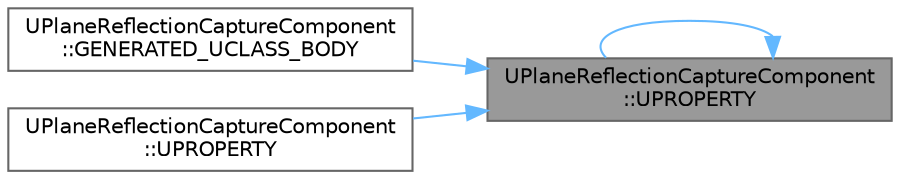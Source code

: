 digraph "UPlaneReflectionCaptureComponent::UPROPERTY"
{
 // INTERACTIVE_SVG=YES
 // LATEX_PDF_SIZE
  bgcolor="transparent";
  edge [fontname=Helvetica,fontsize=10,labelfontname=Helvetica,labelfontsize=10];
  node [fontname=Helvetica,fontsize=10,shape=box,height=0.2,width=0.4];
  rankdir="RL";
  Node1 [id="Node000001",label="UPlaneReflectionCaptureComponent\l::UPROPERTY",height=0.2,width=0.4,color="gray40", fillcolor="grey60", style="filled", fontcolor="black",tooltip=" "];
  Node1 -> Node2 [id="edge1_Node000001_Node000002",dir="back",color="steelblue1",style="solid",tooltip=" "];
  Node2 [id="Node000002",label="UPlaneReflectionCaptureComponent\l::GENERATED_UCLASS_BODY",height=0.2,width=0.4,color="grey40", fillcolor="white", style="filled",URL="$d9/d4e/classUPlaneReflectionCaptureComponent.html#a98b3a39dfd1258ae56303139fe4c82f7",tooltip="Radius of the area that can receive reflections from this capture."];
  Node1 -> Node3 [id="edge2_Node000001_Node000003",dir="back",color="steelblue1",style="solid",tooltip=" "];
  Node3 [id="Node000003",label="UPlaneReflectionCaptureComponent\l::UPROPERTY",height=0.2,width=0.4,color="grey40", fillcolor="white", style="filled",URL="$d9/d4e/classUPlaneReflectionCaptureComponent.html#a2eeea3d72435bb9578f83945bf866bb7",tooltip=" "];
  Node1 -> Node1 [id="edge3_Node000001_Node000001",dir="back",color="steelblue1",style="solid",tooltip=" "];
}
